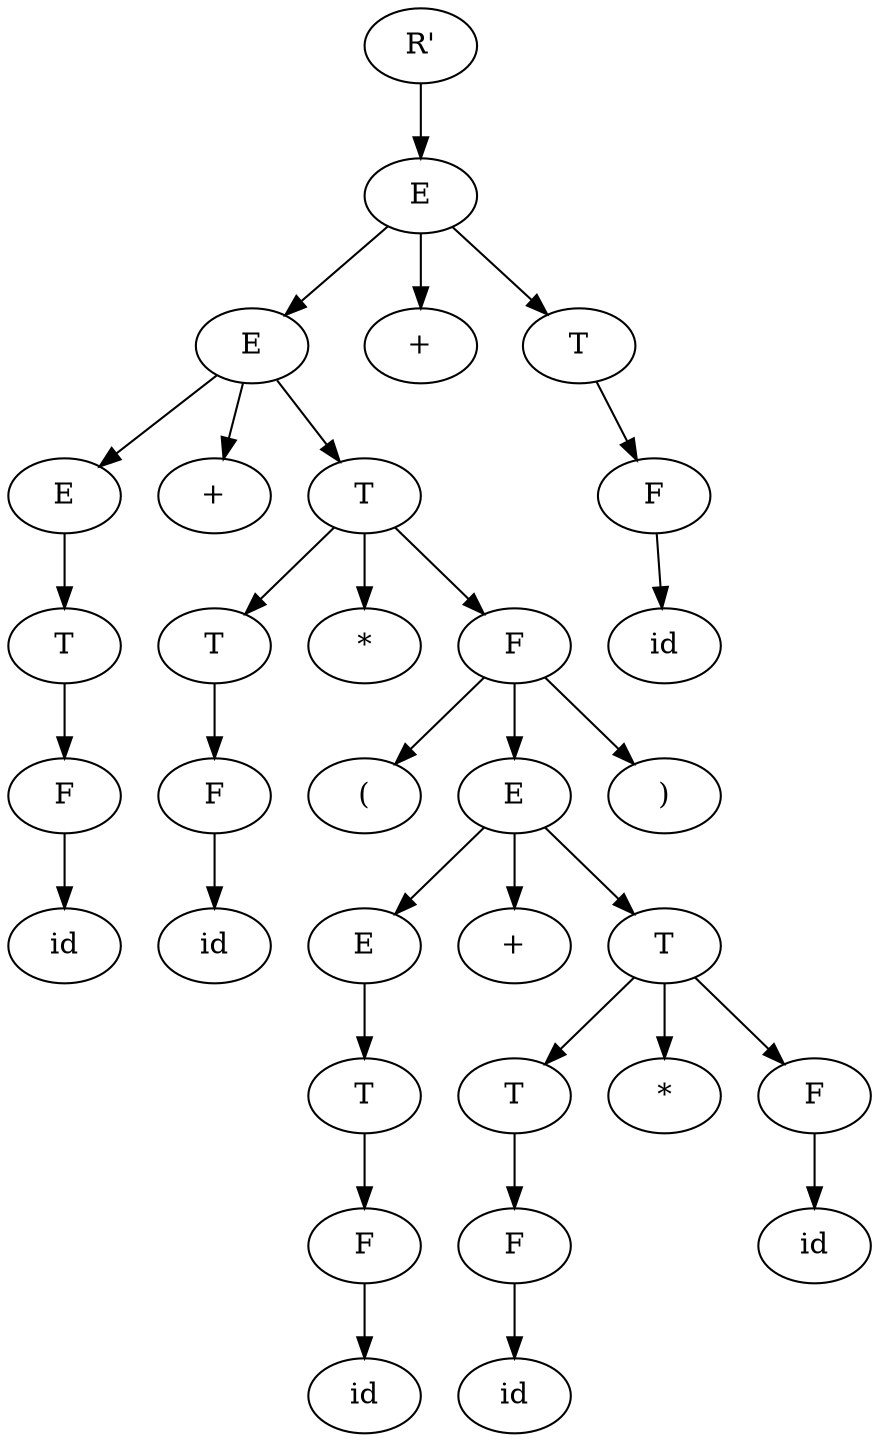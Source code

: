 // parsing tree
digraph {
	"R'" [label="R'"]
	"R'_0" [label=E]
		"R'" -> "R'_0"
	"R'_0_1" [label=E]
		"R'_0" -> "R'_0_1"
	"R'_0_1_1" [label=E]
		"R'_0_1" -> "R'_0_1_1"
	"R'_0_1_1_1" [label=T]
		"R'_0_1_1" -> "R'_0_1_1_1"
	"R'_0_1_1_1_1" [label=F]
		"R'_0_1_1_1" -> "R'_0_1_1_1_1"
	"R'_0_1_1_1_1_1" [label=id]
		"R'_0_1_1_1_1" -> "R'_0_1_1_1_1_1"
	"R'_0_1_2" [label="+"]
		"R'_0_1" -> "R'_0_1_2"
	"R'_0_1_3" [label=T]
		"R'_0_1" -> "R'_0_1_3"
	"R'_0_1_3_1" [label=T]
		"R'_0_1_3" -> "R'_0_1_3_1"
	"R'_0_1_3_1_1" [label=F]
		"R'_0_1_3_1" -> "R'_0_1_3_1_1"
	"R'_0_1_3_1_1_1" [label=id]
		"R'_0_1_3_1_1" -> "R'_0_1_3_1_1_1"
	"R'_0_1_3_2" [label="*"]
		"R'_0_1_3" -> "R'_0_1_3_2"
	"R'_0_1_3_3" [label=F]
		"R'_0_1_3" -> "R'_0_1_3_3"
	"R'_0_1_3_3_1" [label="("]
		"R'_0_1_3_3" -> "R'_0_1_3_3_1"
	"R'_0_1_3_3_2" [label=E]
		"R'_0_1_3_3" -> "R'_0_1_3_3_2"
	"R'_0_1_3_3_2_1" [label=E]
		"R'_0_1_3_3_2" -> "R'_0_1_3_3_2_1"
	"R'_0_1_3_3_2_1_1" [label=T]
		"R'_0_1_3_3_2_1" -> "R'_0_1_3_3_2_1_1"
	"R'_0_1_3_3_2_1_1_1" [label=F]
		"R'_0_1_3_3_2_1_1" -> "R'_0_1_3_3_2_1_1_1"
	"R'_0_1_3_3_2_1_1_1_1" [label=id]
		"R'_0_1_3_3_2_1_1_1" -> "R'_0_1_3_3_2_1_1_1_1"
	"R'_0_1_3_3_2_2" [label="+"]
		"R'_0_1_3_3_2" -> "R'_0_1_3_3_2_2"
	"R'_0_1_3_3_2_3" [label=T]
		"R'_0_1_3_3_2" -> "R'_0_1_3_3_2_3"
	"R'_0_1_3_3_2_3_1" [label=T]
		"R'_0_1_3_3_2_3" -> "R'_0_1_3_3_2_3_1"
	"R'_0_1_3_3_2_3_1_1" [label=F]
		"R'_0_1_3_3_2_3_1" -> "R'_0_1_3_3_2_3_1_1"
	"R'_0_1_3_3_2_3_1_1_1" [label=id]
		"R'_0_1_3_3_2_3_1_1" -> "R'_0_1_3_3_2_3_1_1_1"
	"R'_0_1_3_3_2_3_2" [label="*"]
		"R'_0_1_3_3_2_3" -> "R'_0_1_3_3_2_3_2"
	"R'_0_1_3_3_2_3_3" [label=F]
		"R'_0_1_3_3_2_3" -> "R'_0_1_3_3_2_3_3"
	"R'_0_1_3_3_2_3_3_1" [label=id]
		"R'_0_1_3_3_2_3_3" -> "R'_0_1_3_3_2_3_3_1"
	"R'_0_1_3_3_3" [label=")"]
		"R'_0_1_3_3" -> "R'_0_1_3_3_3"
	"R'_0_2" [label="+"]
		"R'_0" -> "R'_0_2"
	"R'_0_3" [label=T]
		"R'_0" -> "R'_0_3"
	"R'_0_3_1" [label=F]
		"R'_0_3" -> "R'_0_3_1"
	"R'_0_3_1_1" [label=id]
		"R'_0_3_1" -> "R'_0_3_1_1"
}
